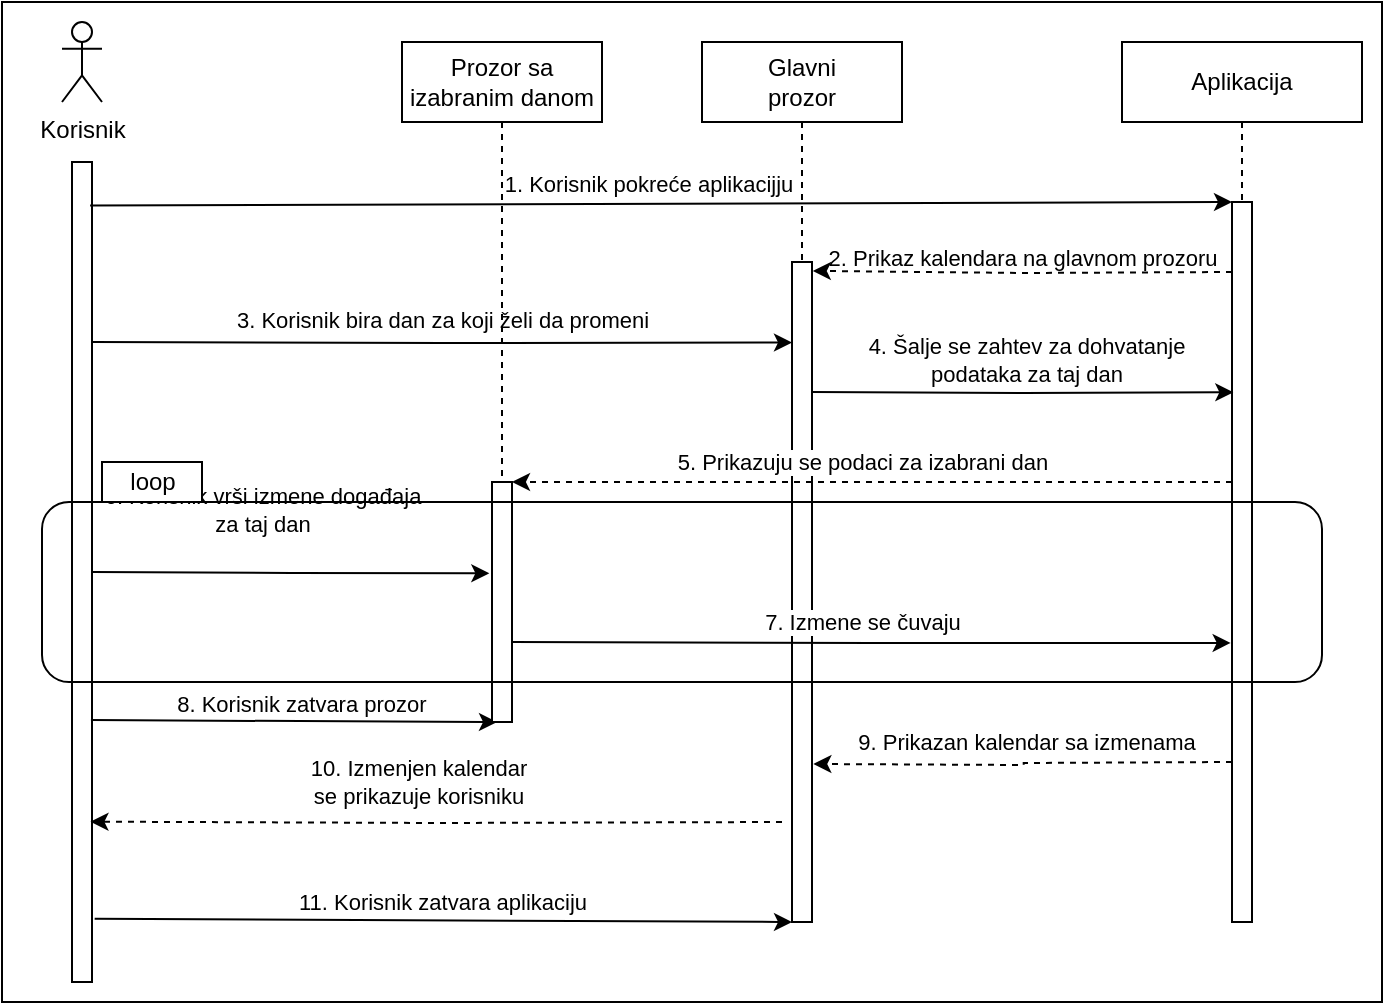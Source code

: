 <mxfile version="22.1.3" type="device">
  <diagram id="zjK6OgsOYJaDhMb_vuTh" name="Page-1">
    <mxGraphModel dx="1050" dy="541" grid="1" gridSize="10" guides="1" tooltips="1" connect="1" arrows="1" fold="1" page="1" pageScale="1" pageWidth="827" pageHeight="1169" math="0" shadow="0">
      <root>
        <mxCell id="0" />
        <mxCell id="1" parent="0" />
        <mxCell id="9gInP35kRoFo59r-6vyA-70" value="" style="rounded=0;whiteSpace=wrap;html=1;fillColor=default;" parent="1" vertex="1">
          <mxGeometry x="70" y="20" width="690" height="500" as="geometry" />
        </mxCell>
        <mxCell id="9gInP35kRoFo59r-6vyA-8" value="" style="rounded=0;whiteSpace=wrap;html=1;" parent="1" vertex="1">
          <mxGeometry x="465" y="150" width="10" height="330" as="geometry" />
        </mxCell>
        <mxCell id="9gInP35kRoFo59r-6vyA-7" value="" style="rounded=0;whiteSpace=wrap;html=1;" parent="1" vertex="1">
          <mxGeometry x="105" y="100" width="10" height="410" as="geometry" />
        </mxCell>
        <mxCell id="9gInP35kRoFo59r-6vyA-59" value="5. Prikazuju se podaci za izabrani dan" style="edgeStyle=orthogonalEdgeStyle;rounded=0;orthogonalLoop=1;jettySize=auto;html=1;entryX=1;entryY=0.25;entryDx=0;entryDy=0;dashed=1;" parent="1" edge="1">
          <mxGeometry x="0.028" y="-10" relative="1" as="geometry">
            <mxPoint x="685" y="260.0" as="sourcePoint" />
            <mxPoint x="325" y="260.0" as="targetPoint" />
            <mxPoint as="offset" />
          </mxGeometry>
        </mxCell>
        <mxCell id="9gInP35kRoFo59r-6vyA-9" value="" style="rounded=0;whiteSpace=wrap;html=1;" parent="1" vertex="1">
          <mxGeometry x="685" y="120" width="10" height="360" as="geometry" />
        </mxCell>
        <mxCell id="9gInP35kRoFo59r-6vyA-1" value="Korisnik&lt;br&gt;" style="shape=umlActor;verticalLabelPosition=bottom;verticalAlign=top;html=1;outlineConnect=0;" parent="1" vertex="1">
          <mxGeometry x="100" y="30" width="20" height="40" as="geometry" />
        </mxCell>
        <mxCell id="9gInP35kRoFo59r-6vyA-13" style="edgeStyle=orthogonalEdgeStyle;rounded=0;orthogonalLoop=1;jettySize=auto;html=1;endArrow=none;endFill=0;dashed=1;" parent="1" source="9gInP35kRoFo59r-6vyA-4" target="9gInP35kRoFo59r-6vyA-8" edge="1">
          <mxGeometry relative="1" as="geometry" />
        </mxCell>
        <mxCell id="9gInP35kRoFo59r-6vyA-4" value="Glavni&lt;br&gt;prozor" style="rounded=0;whiteSpace=wrap;html=1;" parent="1" vertex="1">
          <mxGeometry x="420" y="40" width="100" height="40" as="geometry" />
        </mxCell>
        <mxCell id="9gInP35kRoFo59r-6vyA-17" style="edgeStyle=orthogonalEdgeStyle;rounded=0;orthogonalLoop=1;jettySize=auto;html=1;endArrow=none;endFill=0;dashed=1;" parent="1" source="9gInP35kRoFo59r-6vyA-5" target="9gInP35kRoFo59r-6vyA-9" edge="1">
          <mxGeometry relative="1" as="geometry" />
        </mxCell>
        <mxCell id="9gInP35kRoFo59r-6vyA-5" value="Aplikacija" style="rounded=0;whiteSpace=wrap;html=1;" parent="1" vertex="1">
          <mxGeometry x="630" y="40" width="120" height="40" as="geometry" />
        </mxCell>
        <mxCell id="9gInP35kRoFo59r-6vyA-19" value="1. Korisnik pokreće aplikacijju" style="endArrow=classic;html=1;rounded=0;entryX=0;entryY=0;entryDx=0;entryDy=0;exitX=0.906;exitY=0.053;exitDx=0;exitDy=0;exitPerimeter=0;" parent="1" source="9gInP35kRoFo59r-6vyA-7" target="9gInP35kRoFo59r-6vyA-9" edge="1">
          <mxGeometry x="-0.024" y="10" width="50" height="50" relative="1" as="geometry">
            <mxPoint x="120" y="120" as="sourcePoint" />
            <mxPoint x="540" y="120" as="targetPoint" />
            <mxPoint as="offset" />
          </mxGeometry>
        </mxCell>
        <mxCell id="9gInP35kRoFo59r-6vyA-22" value="&lt;br&gt;&lt;span style=&quot;color: rgb(0, 0, 0); font-family: Helvetica; font-size: 11px; font-style: normal; font-variant-ligatures: normal; font-variant-caps: normal; font-weight: 400; letter-spacing: normal; orphans: 2; text-align: center; text-indent: 0px; text-transform: none; widows: 2; word-spacing: 0px; -webkit-text-stroke-width: 0px; text-decoration-thickness: initial; text-decoration-style: initial; text-decoration-color: initial; float: none; display: inline !important;&quot;&gt;2. Prikaz kalendara na glavnom prozoru&lt;/span&gt;" style="edgeStyle=orthogonalEdgeStyle;rounded=0;orthogonalLoop=1;jettySize=auto;html=1;exitX=0;exitY=0.25;exitDx=0;exitDy=0;entryX=1.043;entryY=0.314;entryDx=0;entryDy=0;entryPerimeter=0;dashed=1;labelBackgroundColor=none;verticalAlign=middle;" parent="1" edge="1">
          <mxGeometry x="0.005" y="-14" relative="1" as="geometry">
            <mxPoint x="685" y="155.0" as="sourcePoint" />
            <mxPoint x="475.43" y="154.44" as="targetPoint" />
            <mxPoint as="offset" />
          </mxGeometry>
        </mxCell>
        <mxCell id="9gInP35kRoFo59r-6vyA-30" value="10. Izmenjen kalendar&lt;br&gt;se prikazuje korisniku" style="edgeStyle=orthogonalEdgeStyle;rounded=0;orthogonalLoop=1;jettySize=auto;html=1;entryX=0.922;entryY=0.789;entryDx=0;entryDy=0;entryPerimeter=0;dashed=1;verticalAlign=middle;" parent="1" edge="1">
          <mxGeometry x="0.054" y="-20" relative="1" as="geometry">
            <mxPoint x="460" y="430" as="sourcePoint" />
            <mxPoint x="114.22" y="429.82" as="targetPoint" />
            <mxPoint as="offset" />
          </mxGeometry>
        </mxCell>
        <mxCell id="9gInP35kRoFo59r-6vyA-48" value="8. Korisnik zatvara prozor&amp;nbsp;" style="endArrow=classic;html=1;rounded=0;exitX=0.948;exitY=0.787;exitDx=0;exitDy=0;exitPerimeter=0;entryX=0.25;entryY=1;entryDx=0;entryDy=0;" parent="1" target="9gInP35kRoFo59r-6vyA-56" edge="1">
          <mxGeometry x="0.049" y="9" width="50" height="50" relative="1" as="geometry">
            <mxPoint x="114.48" y="379.06" as="sourcePoint" />
            <mxPoint x="296.57" y="379.04" as="targetPoint" />
            <mxPoint as="offset" />
          </mxGeometry>
        </mxCell>
        <mxCell id="9gInP35kRoFo59r-6vyA-53" value="3. Korisnik bira dan za koji želi da promeni" style="edgeStyle=orthogonalEdgeStyle;rounded=0;orthogonalLoop=1;jettySize=auto;html=1;exitX=1;exitY=0.5;exitDx=0;exitDy=0;entryX=0;entryY=0.122;entryDx=0;entryDy=0;entryPerimeter=0;" parent="1" edge="1">
          <mxGeometry x="-0.001" y="10" relative="1" as="geometry">
            <mxPoint x="115" y="190" as="sourcePoint" />
            <mxPoint x="465" y="190.26" as="targetPoint" />
            <mxPoint y="-1" as="offset" />
          </mxGeometry>
        </mxCell>
        <mxCell id="9gInP35kRoFo59r-6vyA-54" value="4. Šalje se zahtev za dohvatanje &lt;br&gt;podataka za taj dan" style="edgeStyle=orthogonalEdgeStyle;rounded=0;orthogonalLoop=1;jettySize=auto;html=1;entryX=0.067;entryY=0.542;entryDx=0;entryDy=0;entryPerimeter=0;" parent="1" edge="1">
          <mxGeometry x="-0.001" y="15" relative="1" as="geometry">
            <mxPoint x="475" y="215.0" as="sourcePoint" />
            <mxPoint x="685.67" y="215.12" as="targetPoint" />
            <mxPoint x="1" y="-1" as="offset" />
          </mxGeometry>
        </mxCell>
        <mxCell id="9gInP35kRoFo59r-6vyA-56" value="" style="rounded=0;whiteSpace=wrap;html=1;" parent="1" vertex="1">
          <mxGeometry x="315" y="260" width="10" height="120" as="geometry" />
        </mxCell>
        <mxCell id="9gInP35kRoFo59r-6vyA-57" style="edgeStyle=orthogonalEdgeStyle;rounded=0;orthogonalLoop=1;jettySize=auto;html=1;endArrow=none;endFill=0;dashed=1;" parent="1" source="9gInP35kRoFo59r-6vyA-58" target="9gInP35kRoFo59r-6vyA-56" edge="1">
          <mxGeometry relative="1" as="geometry" />
        </mxCell>
        <mxCell id="9gInP35kRoFo59r-6vyA-58" value="Prozor sa izabranim danom" style="rounded=0;whiteSpace=wrap;html=1;" parent="1" vertex="1">
          <mxGeometry x="270" y="40" width="100" height="40" as="geometry" />
        </mxCell>
        <mxCell id="9gInP35kRoFo59r-6vyA-60" value="6. Korisnik vrši izmene događaja&lt;br&gt;za taj dan" style="edgeStyle=orthogonalEdgeStyle;rounded=0;orthogonalLoop=1;jettySize=auto;html=1;exitX=1;exitY=0.75;exitDx=0;exitDy=0;entryX=-0.133;entryY=0.571;entryDx=0;entryDy=0;entryPerimeter=0;" parent="1" edge="1">
          <mxGeometry x="0.001" y="15" relative="1" as="geometry">
            <mxPoint x="115" y="305.0" as="sourcePoint" />
            <mxPoint x="313.67" y="305.62" as="targetPoint" />
            <mxPoint x="-15" y="-16" as="offset" />
          </mxGeometry>
        </mxCell>
        <mxCell id="9gInP35kRoFo59r-6vyA-61" value="7. Izmene se čuvaju" style="edgeStyle=orthogonalEdgeStyle;rounded=0;orthogonalLoop=1;jettySize=auto;html=1;entryX=-0.067;entryY=0.529;entryDx=0;entryDy=0;entryPerimeter=0;" parent="1" edge="1">
          <mxGeometry x="-0.027" y="10" relative="1" as="geometry">
            <mxPoint x="325" y="340.0" as="sourcePoint" />
            <mxPoint x="684.33" y="340.44" as="targetPoint" />
            <mxPoint as="offset" />
          </mxGeometry>
        </mxCell>
        <mxCell id="9gInP35kRoFo59r-6vyA-62" value="9. Prikazan kalendar sa izmenama" style="edgeStyle=orthogonalEdgeStyle;rounded=0;orthogonalLoop=1;jettySize=auto;html=1;dashed=1;entryX=1.067;entryY=0.7;entryDx=0;entryDy=0;entryPerimeter=0;" parent="1" edge="1">
          <mxGeometry x="-0.023" y="-10" relative="1" as="geometry">
            <mxPoint x="685" y="400.0" as="sourcePoint" />
            <mxPoint x="475.67" y="401.0" as="targetPoint" />
            <mxPoint as="offset" />
          </mxGeometry>
        </mxCell>
        <mxCell id="9gInP35kRoFo59r-6vyA-63" value="" style="rounded=1;whiteSpace=wrap;html=1;fillColor=none;" parent="1" vertex="1">
          <mxGeometry x="90" y="270" width="640" height="90" as="geometry" />
        </mxCell>
        <mxCell id="9gInP35kRoFo59r-6vyA-65" value="" style="rounded=0;whiteSpace=wrap;html=1;" parent="1" vertex="1">
          <mxGeometry x="120" y="250" width="50" height="20" as="geometry" />
        </mxCell>
        <mxCell id="9gInP35kRoFo59r-6vyA-66" value="loop" style="text;html=1;strokeColor=none;fillColor=none;align=center;verticalAlign=middle;whiteSpace=wrap;rounded=0;" parent="1" vertex="1">
          <mxGeometry x="121" y="250" width="49" height="20" as="geometry" />
        </mxCell>
        <mxCell id="9gInP35kRoFo59r-6vyA-69" value="11. Korisnik zatvara aplikaciju" style="endArrow=classic;html=1;rounded=0;exitX=1.133;exitY=0.923;exitDx=0;exitDy=0;exitPerimeter=0;entryX=0;entryY=1;entryDx=0;entryDy=0;" parent="1" source="9gInP35kRoFo59r-6vyA-7" target="9gInP35kRoFo59r-6vyA-8" edge="1">
          <mxGeometry x="-0.004" y="9" width="50" height="50" relative="1" as="geometry">
            <mxPoint x="400" y="390" as="sourcePoint" />
            <mxPoint x="450" y="340" as="targetPoint" />
            <mxPoint as="offset" />
          </mxGeometry>
        </mxCell>
      </root>
    </mxGraphModel>
  </diagram>
</mxfile>
